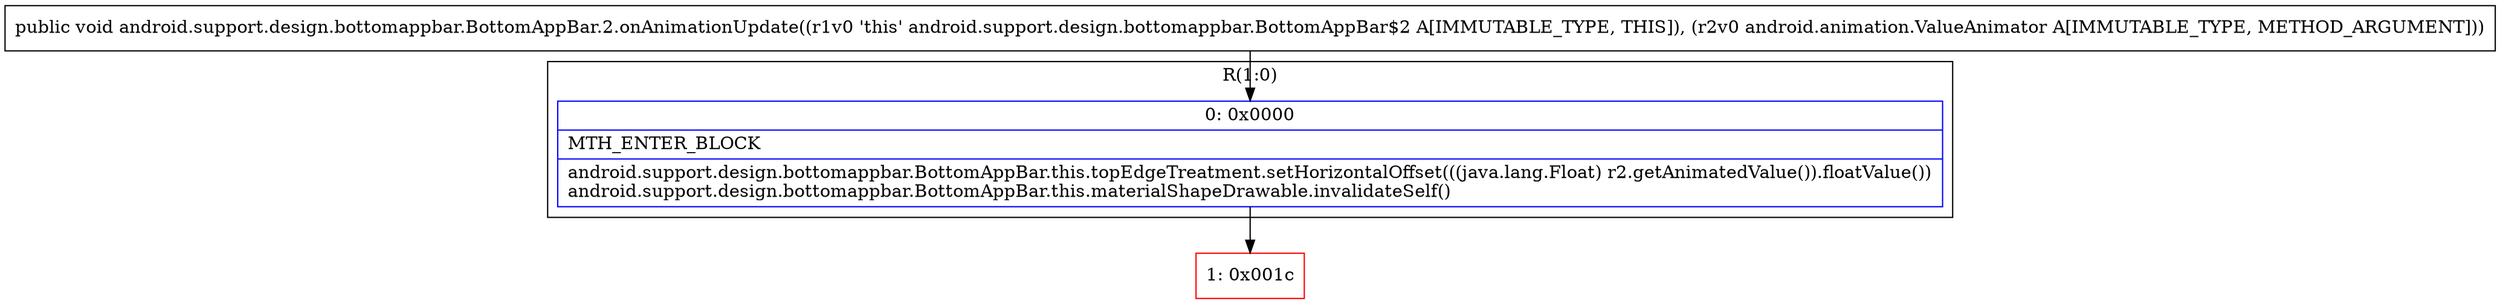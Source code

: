 digraph "CFG forandroid.support.design.bottomappbar.BottomAppBar.2.onAnimationUpdate(Landroid\/animation\/ValueAnimator;)V" {
subgraph cluster_Region_2147010155 {
label = "R(1:0)";
node [shape=record,color=blue];
Node_0 [shape=record,label="{0\:\ 0x0000|MTH_ENTER_BLOCK\l|android.support.design.bottomappbar.BottomAppBar.this.topEdgeTreatment.setHorizontalOffset(((java.lang.Float) r2.getAnimatedValue()).floatValue())\landroid.support.design.bottomappbar.BottomAppBar.this.materialShapeDrawable.invalidateSelf()\l}"];
}
Node_1 [shape=record,color=red,label="{1\:\ 0x001c}"];
MethodNode[shape=record,label="{public void android.support.design.bottomappbar.BottomAppBar.2.onAnimationUpdate((r1v0 'this' android.support.design.bottomappbar.BottomAppBar$2 A[IMMUTABLE_TYPE, THIS]), (r2v0 android.animation.ValueAnimator A[IMMUTABLE_TYPE, METHOD_ARGUMENT])) }"];
MethodNode -> Node_0;
Node_0 -> Node_1;
}

